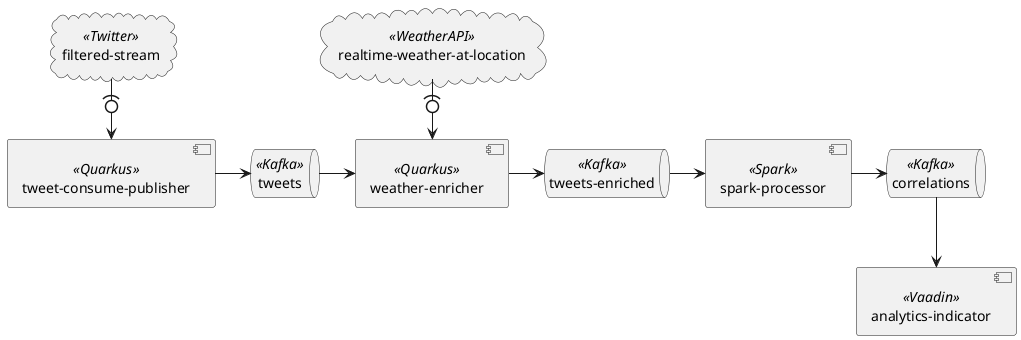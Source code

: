 @startuml

cloud "filtered-stream"<<Twitter>>
cloud "realtime-weather-at-location"<<WeatherAPI>>

queue tweets<<Kafka>>
queue "tweets-enriched"<<Kafka>>
queue correlations<<Kafka>>

component "tweet-consume-publisher"<<Quarkus>>
component "weather-enricher"<<Quarkus>>
component "spark-processor"<<Spark>>
component "analytics-indicator"<<Vaadin>>

[filtered-stream] -(0-> [tweet-consume-publisher]
[tweet-consume-publisher] -right-> [tweets]

[tweets] -right-> [weather-enricher]
[realtime-weather-at-location] -(0-> [weather-enricher]
[weather-enricher] -right-> [tweets-enriched]

[tweets-enriched] -right-> [spark-processor]
[spark-processor] -right-> [correlations]

[correlations] --> [analytics-indicator]

@enduml